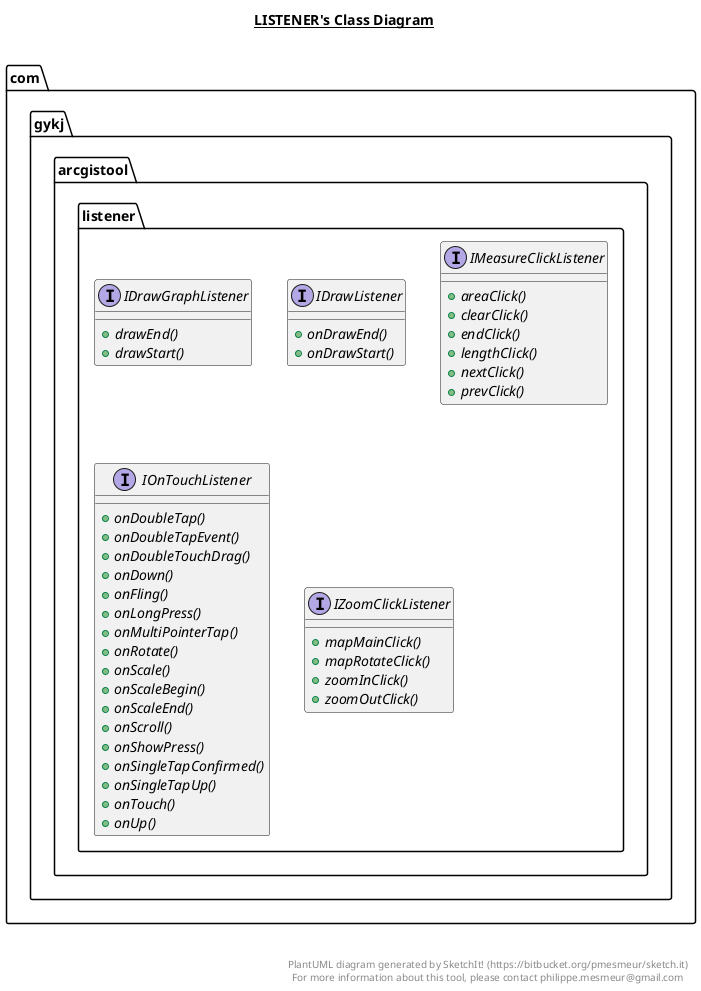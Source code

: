 @startuml

title __LISTENER's Class Diagram__\n

  namespace com.gykj.arcgistool {
    namespace listener {
      interface com.gykj.arcgistool.listener.IDrawGraphListener {
          {abstract} + drawEnd()
          {abstract} + drawStart()
      }
    }
  }
  

  namespace com.gykj.arcgistool {
    namespace listener {
      interface com.gykj.arcgistool.listener.IDrawListener {
          {abstract} + onDrawEnd()
          {abstract} + onDrawStart()
      }
    }
  }
  

  namespace com.gykj.arcgistool {
    namespace listener {
      interface com.gykj.arcgistool.listener.IMeasureClickListener {
          {abstract} + areaClick()
          {abstract} + clearClick()
          {abstract} + endClick()
          {abstract} + lengthClick()
          {abstract} + nextClick()
          {abstract} + prevClick()
      }
    }
  }
  

  namespace com.gykj.arcgistool {
    namespace listener {
      interface com.gykj.arcgistool.listener.IOnTouchListener {
          {abstract} + onDoubleTap()
          {abstract} + onDoubleTapEvent()
          {abstract} + onDoubleTouchDrag()
          {abstract} + onDown()
          {abstract} + onFling()
          {abstract} + onLongPress()
          {abstract} + onMultiPointerTap()
          {abstract} + onRotate()
          {abstract} + onScale()
          {abstract} + onScaleBegin()
          {abstract} + onScaleEnd()
          {abstract} + onScroll()
          {abstract} + onShowPress()
          {abstract} + onSingleTapConfirmed()
          {abstract} + onSingleTapUp()
          {abstract} + onTouch()
          {abstract} + onUp()
      }
    }
  }
  

  namespace com.gykj.arcgistool {
    namespace listener {
      interface com.gykj.arcgistool.listener.IZoomClickListener {
          {abstract} + mapMainClick()
          {abstract} + mapRotateClick()
          {abstract} + zoomInClick()
          {abstract} + zoomOutClick()
      }
    }
  }
  



right footer


PlantUML diagram generated by SketchIt! (https://bitbucket.org/pmesmeur/sketch.it)
For more information about this tool, please contact philippe.mesmeur@gmail.com
endfooter

@enduml
